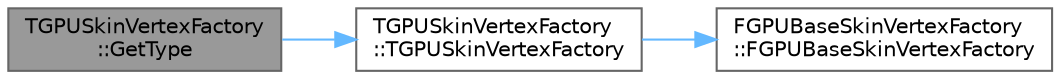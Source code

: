 digraph "TGPUSkinVertexFactory::GetType"
{
 // INTERACTIVE_SVG=YES
 // LATEX_PDF_SIZE
  bgcolor="transparent";
  edge [fontname=Helvetica,fontsize=10,labelfontname=Helvetica,labelfontsize=10];
  node [fontname=Helvetica,fontsize=10,shape=box,height=0.2,width=0.4];
  rankdir="LR";
  Node1 [id="Node000001",label="TGPUSkinVertexFactory\l::GetType",height=0.2,width=0.4,color="gray40", fillcolor="grey60", style="filled", fontcolor="black",tooltip=" "];
  Node1 -> Node2 [id="edge1_Node000001_Node000002",color="steelblue1",style="solid",tooltip=" "];
  Node2 [id="Node000002",label="TGPUSkinVertexFactory\l::TGPUSkinVertexFactory",height=0.2,width=0.4,color="grey40", fillcolor="white", style="filled",URL="$da/d8a/classTGPUSkinVertexFactory.html#ac4983db585338f19cb754347948f51a6",tooltip="Constructor presizing bone matrices array to used amount."];
  Node2 -> Node3 [id="edge2_Node000002_Node000003",color="steelblue1",style="solid",tooltip=" "];
  Node3 [id="Node000003",label="FGPUBaseSkinVertexFactory\l::FGPUBaseSkinVertexFactory",height=0.2,width=0.4,color="grey40", fillcolor="white", style="filled",URL="$d1/d49/classFGPUBaseSkinVertexFactory.html#aa8b3e70a6265f847737bb6426ad86ca4",tooltip=" "];
}
